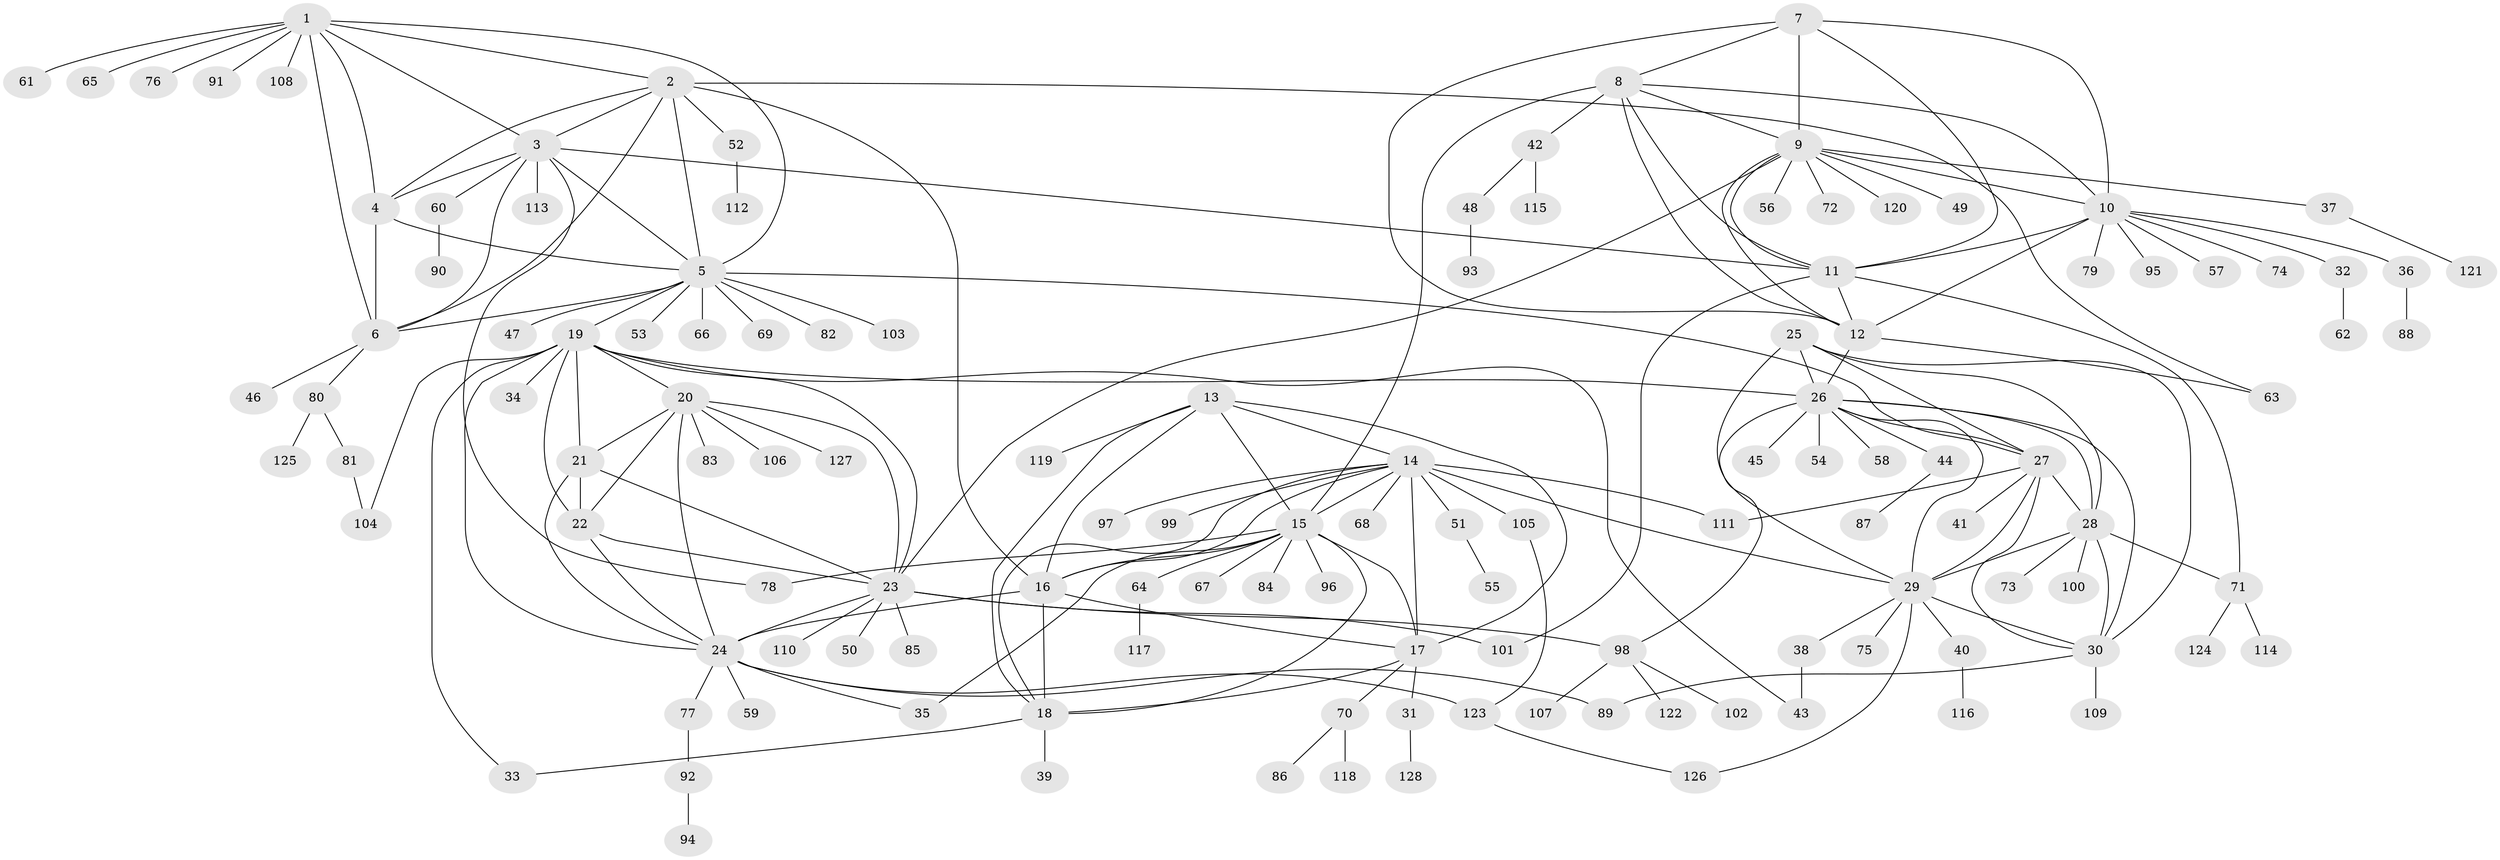 // Generated by graph-tools (version 1.1) at 2025/54/03/09/25 04:54:39]
// undirected, 128 vertices, 196 edges
graph export_dot {
graph [start="1"]
  node [color=gray90,style=filled];
  1;
  2;
  3;
  4;
  5;
  6;
  7;
  8;
  9;
  10;
  11;
  12;
  13;
  14;
  15;
  16;
  17;
  18;
  19;
  20;
  21;
  22;
  23;
  24;
  25;
  26;
  27;
  28;
  29;
  30;
  31;
  32;
  33;
  34;
  35;
  36;
  37;
  38;
  39;
  40;
  41;
  42;
  43;
  44;
  45;
  46;
  47;
  48;
  49;
  50;
  51;
  52;
  53;
  54;
  55;
  56;
  57;
  58;
  59;
  60;
  61;
  62;
  63;
  64;
  65;
  66;
  67;
  68;
  69;
  70;
  71;
  72;
  73;
  74;
  75;
  76;
  77;
  78;
  79;
  80;
  81;
  82;
  83;
  84;
  85;
  86;
  87;
  88;
  89;
  90;
  91;
  92;
  93;
  94;
  95;
  96;
  97;
  98;
  99;
  100;
  101;
  102;
  103;
  104;
  105;
  106;
  107;
  108;
  109;
  110;
  111;
  112;
  113;
  114;
  115;
  116;
  117;
  118;
  119;
  120;
  121;
  122;
  123;
  124;
  125;
  126;
  127;
  128;
  1 -- 2;
  1 -- 3;
  1 -- 4;
  1 -- 5;
  1 -- 6;
  1 -- 61;
  1 -- 65;
  1 -- 76;
  1 -- 91;
  1 -- 108;
  2 -- 3;
  2 -- 4;
  2 -- 5;
  2 -- 6;
  2 -- 16;
  2 -- 52;
  2 -- 63;
  3 -- 4;
  3 -- 5;
  3 -- 6;
  3 -- 11;
  3 -- 60;
  3 -- 78;
  3 -- 113;
  4 -- 5;
  4 -- 6;
  5 -- 6;
  5 -- 19;
  5 -- 27;
  5 -- 47;
  5 -- 53;
  5 -- 66;
  5 -- 69;
  5 -- 82;
  5 -- 103;
  6 -- 46;
  6 -- 80;
  7 -- 8;
  7 -- 9;
  7 -- 10;
  7 -- 11;
  7 -- 12;
  8 -- 9;
  8 -- 10;
  8 -- 11;
  8 -- 12;
  8 -- 15;
  8 -- 42;
  9 -- 10;
  9 -- 11;
  9 -- 12;
  9 -- 23;
  9 -- 37;
  9 -- 49;
  9 -- 56;
  9 -- 72;
  9 -- 120;
  10 -- 11;
  10 -- 12;
  10 -- 32;
  10 -- 36;
  10 -- 57;
  10 -- 74;
  10 -- 79;
  10 -- 95;
  11 -- 12;
  11 -- 71;
  11 -- 101;
  12 -- 26;
  12 -- 63;
  13 -- 14;
  13 -- 15;
  13 -- 16;
  13 -- 17;
  13 -- 18;
  13 -- 119;
  14 -- 15;
  14 -- 16;
  14 -- 17;
  14 -- 18;
  14 -- 29;
  14 -- 51;
  14 -- 68;
  14 -- 97;
  14 -- 99;
  14 -- 105;
  14 -- 111;
  15 -- 16;
  15 -- 17;
  15 -- 18;
  15 -- 35;
  15 -- 64;
  15 -- 67;
  15 -- 78;
  15 -- 84;
  15 -- 96;
  16 -- 17;
  16 -- 18;
  16 -- 24;
  17 -- 18;
  17 -- 31;
  17 -- 70;
  18 -- 33;
  18 -- 39;
  19 -- 20;
  19 -- 21;
  19 -- 22;
  19 -- 23;
  19 -- 24;
  19 -- 26;
  19 -- 33;
  19 -- 34;
  19 -- 43;
  19 -- 104;
  20 -- 21;
  20 -- 22;
  20 -- 23;
  20 -- 24;
  20 -- 83;
  20 -- 106;
  20 -- 127;
  21 -- 22;
  21 -- 23;
  21 -- 24;
  22 -- 23;
  22 -- 24;
  23 -- 24;
  23 -- 50;
  23 -- 85;
  23 -- 98;
  23 -- 101;
  23 -- 110;
  24 -- 35;
  24 -- 59;
  24 -- 77;
  24 -- 89;
  24 -- 123;
  25 -- 26;
  25 -- 27;
  25 -- 28;
  25 -- 29;
  25 -- 30;
  26 -- 27;
  26 -- 28;
  26 -- 29;
  26 -- 30;
  26 -- 44;
  26 -- 45;
  26 -- 54;
  26 -- 58;
  26 -- 98;
  27 -- 28;
  27 -- 29;
  27 -- 30;
  27 -- 41;
  27 -- 111;
  28 -- 29;
  28 -- 30;
  28 -- 71;
  28 -- 73;
  28 -- 100;
  29 -- 30;
  29 -- 38;
  29 -- 40;
  29 -- 75;
  29 -- 126;
  30 -- 89;
  30 -- 109;
  31 -- 128;
  32 -- 62;
  36 -- 88;
  37 -- 121;
  38 -- 43;
  40 -- 116;
  42 -- 48;
  42 -- 115;
  44 -- 87;
  48 -- 93;
  51 -- 55;
  52 -- 112;
  60 -- 90;
  64 -- 117;
  70 -- 86;
  70 -- 118;
  71 -- 114;
  71 -- 124;
  77 -- 92;
  80 -- 81;
  80 -- 125;
  81 -- 104;
  92 -- 94;
  98 -- 102;
  98 -- 107;
  98 -- 122;
  105 -- 123;
  123 -- 126;
}
